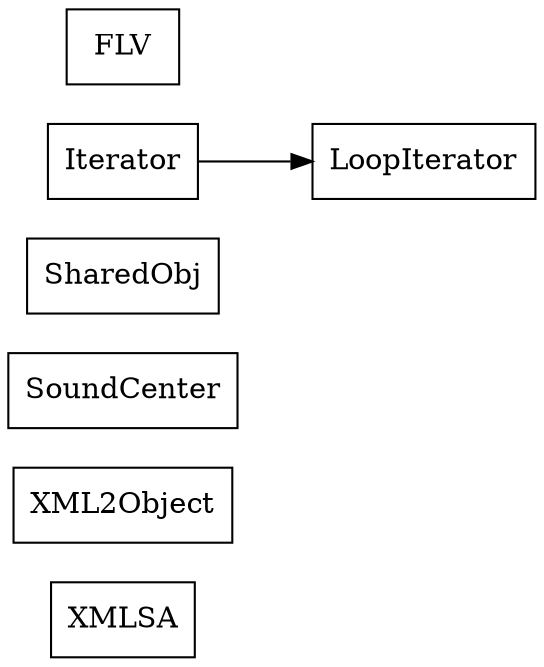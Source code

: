 strict digraph class_diagram {
  rankdir=LR;
  TypeXMLSA[
    label="XMLSA",
    URL="XMLSA.html",
    tooltip="com.sekati.data.XMLSA",
    shape="record"
  ];
  TypeXML2Object[
    label="XML2Object",
    URL="XML2Object.html",
    tooltip="com.sekati.data.XML2Object",
    shape="record"
  ];
  TypeSoundCenter[
    label="SoundCenter",
    URL="SoundCenter.html",
    tooltip="com.sekati.data.SoundCenter",
    shape="record"
  ];
  TypeSharedObj[
    label="SharedObj",
    URL="SharedObj.html",
    tooltip="com.sekati.data.SharedObj",
    shape="record"
  ];
  TypeLoopIterator[
    label="LoopIterator",
    URL="LoopIterator.html",
    tooltip="com.sekati.data.LoopIterator",
    shape="record"
  ];
  TypeIterator[
    label="Iterator",
    URL="Iterator.html",
    tooltip="com.sekati.data.Iterator",
    shape="record"
  ];
  TypeFLV[
    label="FLV",
    URL="FLV.html",
    tooltip="com.sekati.data.FLV",
    shape="record"
  ];
  TypeIterator -> TypeLoopIterator;
}
